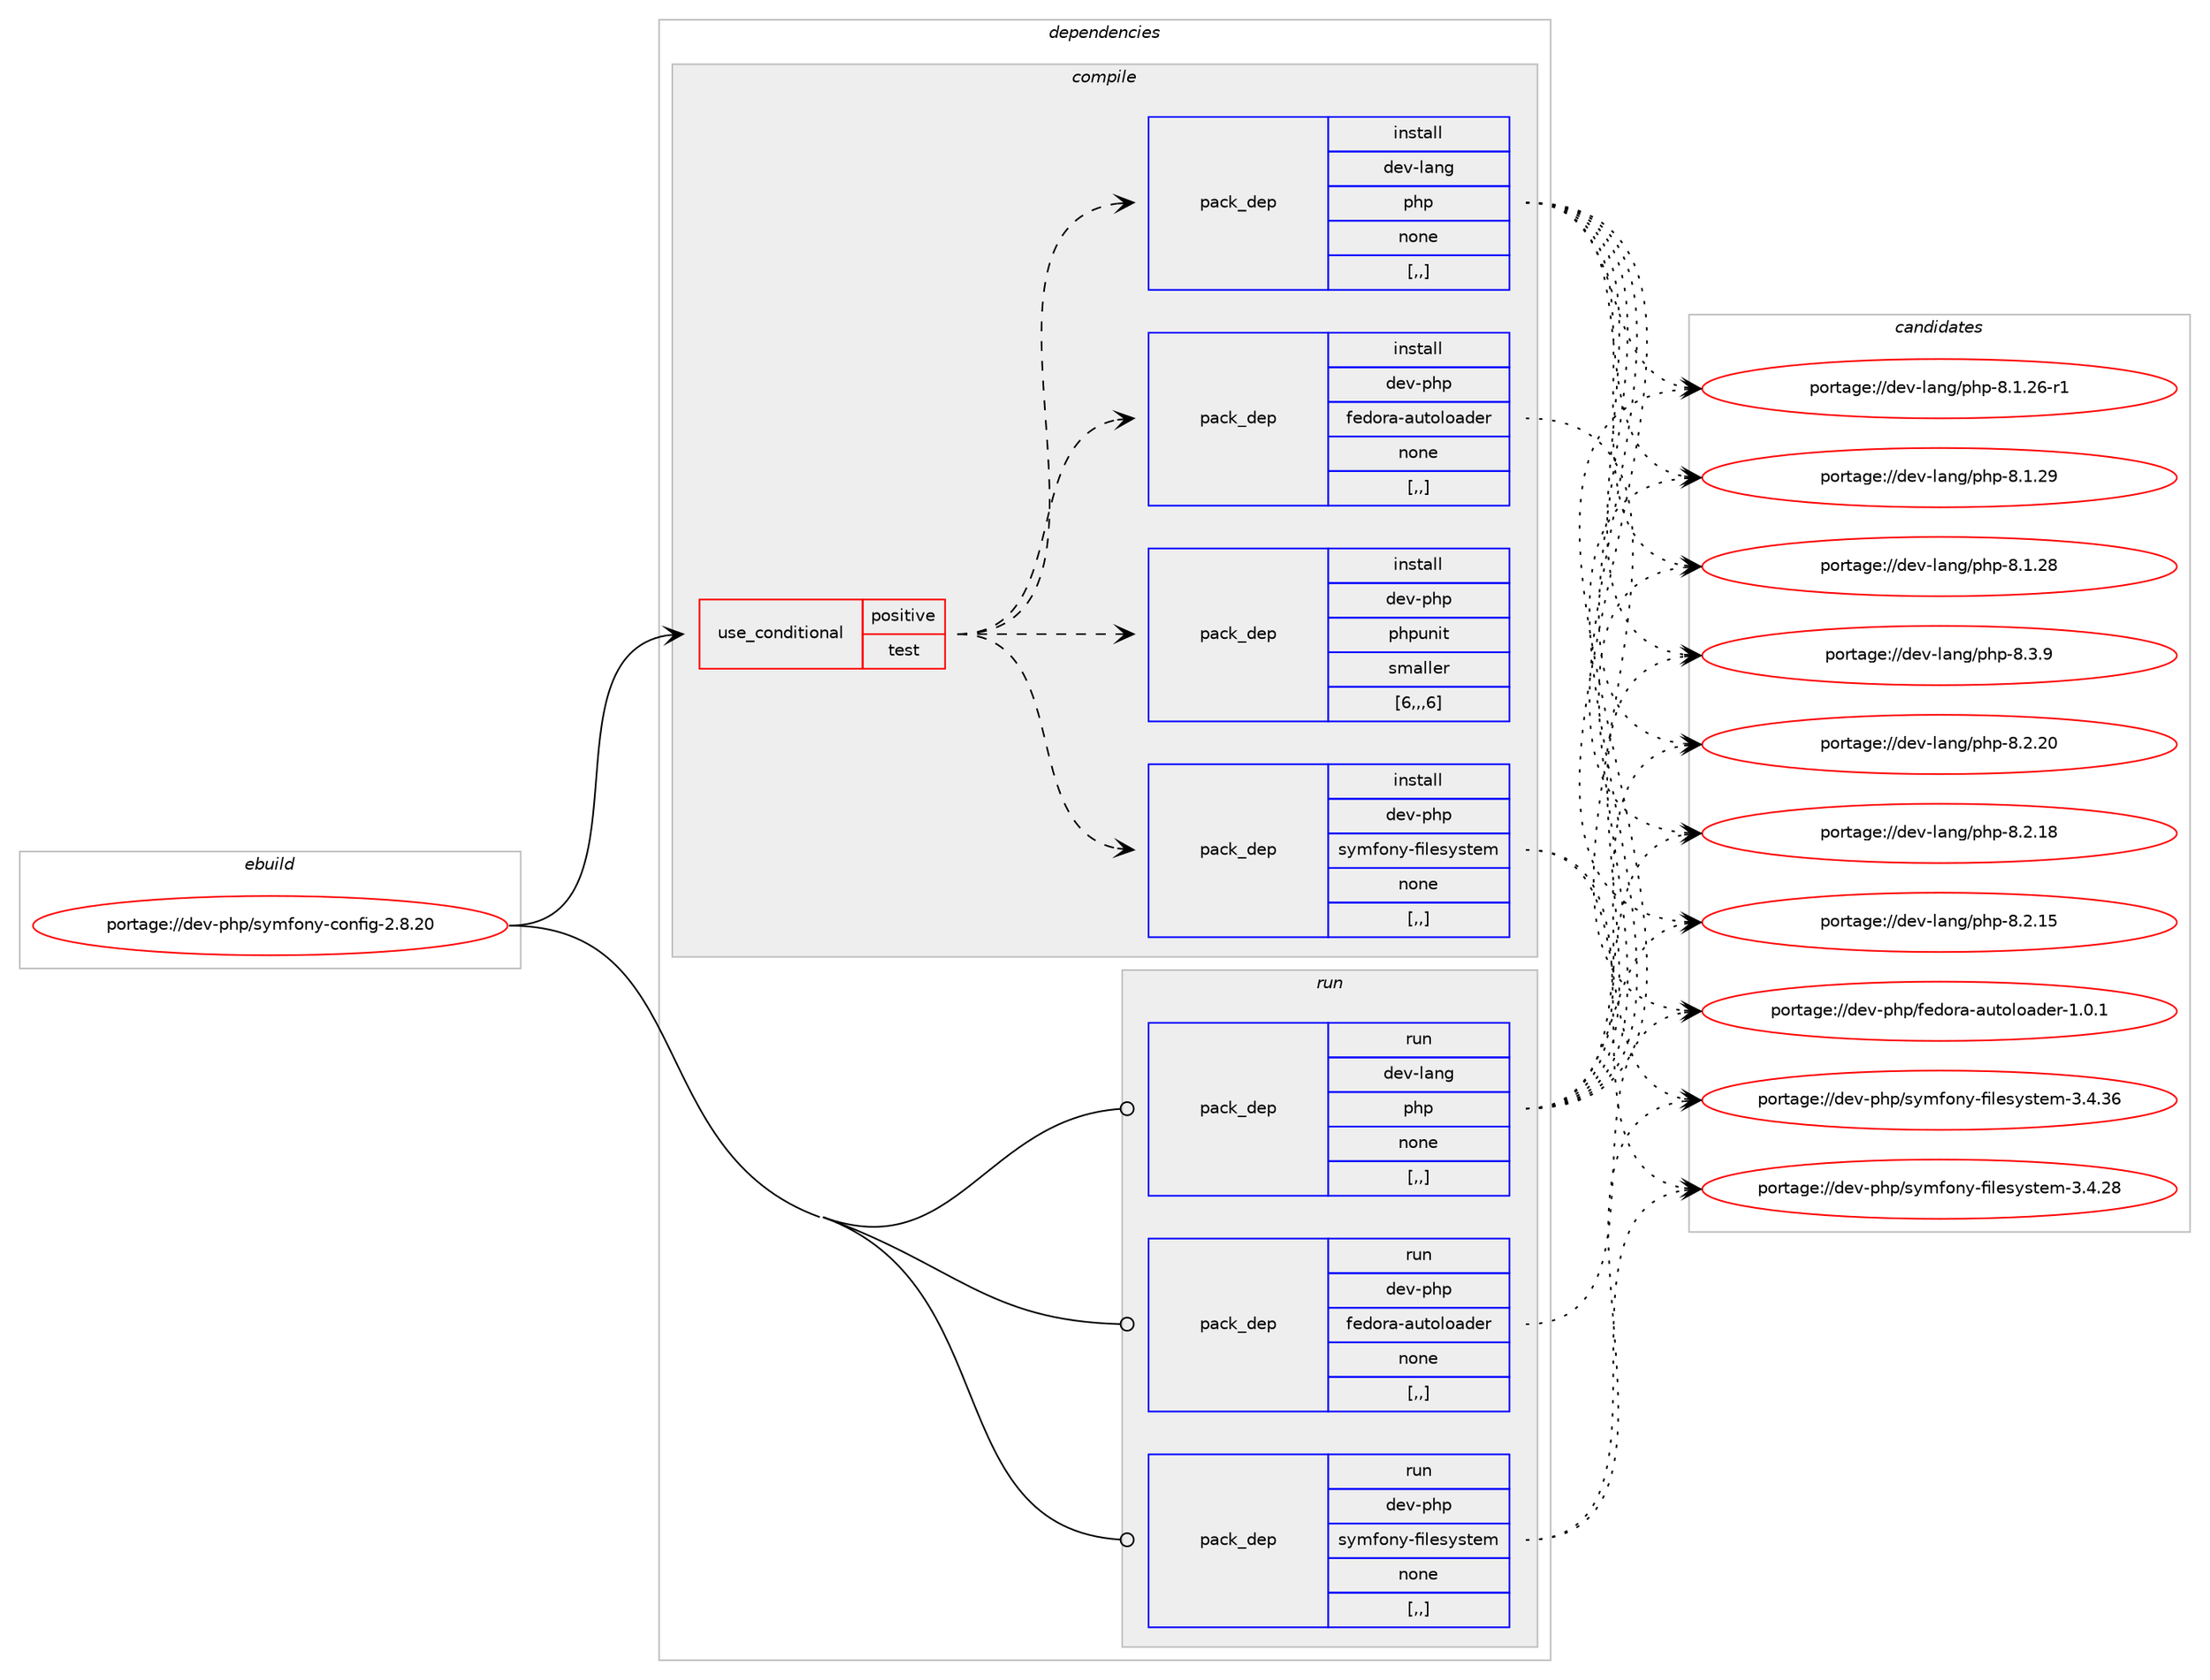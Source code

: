 digraph prolog {

# *************
# Graph options
# *************

newrank=true;
concentrate=true;
compound=true;
graph [rankdir=LR,fontname=Helvetica,fontsize=10,ranksep=1.5];#, ranksep=2.5, nodesep=0.2];
edge  [arrowhead=vee];
node  [fontname=Helvetica,fontsize=10];

# **********
# The ebuild
# **********

subgraph cluster_leftcol {
color=gray;
rank=same;
label=<<i>ebuild</i>>;
id [label="portage://dev-php/symfony-config-2.8.20", color=red, width=4, href="../dev-php/symfony-config-2.8.20.svg"];
}

# ****************
# The dependencies
# ****************

subgraph cluster_midcol {
color=gray;
label=<<i>dependencies</i>>;
subgraph cluster_compile {
fillcolor="#eeeeee";
style=filled;
label=<<i>compile</i>>;
subgraph cond30124 {
dependency139705 [label=<<TABLE BORDER="0" CELLBORDER="1" CELLSPACING="0" CELLPADDING="4"><TR><TD ROWSPAN="3" CELLPADDING="10">use_conditional</TD></TR><TR><TD>positive</TD></TR><TR><TD>test</TD></TR></TABLE>>, shape=none, color=red];
subgraph pack108353 {
dependency139706 [label=<<TABLE BORDER="0" CELLBORDER="1" CELLSPACING="0" CELLPADDING="4" WIDTH="220"><TR><TD ROWSPAN="6" CELLPADDING="30">pack_dep</TD></TR><TR><TD WIDTH="110">install</TD></TR><TR><TD>dev-lang</TD></TR><TR><TD>php</TD></TR><TR><TD>none</TD></TR><TR><TD>[,,]</TD></TR></TABLE>>, shape=none, color=blue];
}
dependency139705:e -> dependency139706:w [weight=20,style="dashed",arrowhead="vee"];
subgraph pack108354 {
dependency139707 [label=<<TABLE BORDER="0" CELLBORDER="1" CELLSPACING="0" CELLPADDING="4" WIDTH="220"><TR><TD ROWSPAN="6" CELLPADDING="30">pack_dep</TD></TR><TR><TD WIDTH="110">install</TD></TR><TR><TD>dev-php</TD></TR><TR><TD>fedora-autoloader</TD></TR><TR><TD>none</TD></TR><TR><TD>[,,]</TD></TR></TABLE>>, shape=none, color=blue];
}
dependency139705:e -> dependency139707:w [weight=20,style="dashed",arrowhead="vee"];
subgraph pack108355 {
dependency139708 [label=<<TABLE BORDER="0" CELLBORDER="1" CELLSPACING="0" CELLPADDING="4" WIDTH="220"><TR><TD ROWSPAN="6" CELLPADDING="30">pack_dep</TD></TR><TR><TD WIDTH="110">install</TD></TR><TR><TD>dev-php</TD></TR><TR><TD>symfony-filesystem</TD></TR><TR><TD>none</TD></TR><TR><TD>[,,]</TD></TR></TABLE>>, shape=none, color=blue];
}
dependency139705:e -> dependency139708:w [weight=20,style="dashed",arrowhead="vee"];
subgraph pack108356 {
dependency139709 [label=<<TABLE BORDER="0" CELLBORDER="1" CELLSPACING="0" CELLPADDING="4" WIDTH="220"><TR><TD ROWSPAN="6" CELLPADDING="30">pack_dep</TD></TR><TR><TD WIDTH="110">install</TD></TR><TR><TD>dev-php</TD></TR><TR><TD>phpunit</TD></TR><TR><TD>smaller</TD></TR><TR><TD>[6,,,6]</TD></TR></TABLE>>, shape=none, color=blue];
}
dependency139705:e -> dependency139709:w [weight=20,style="dashed",arrowhead="vee"];
}
id:e -> dependency139705:w [weight=20,style="solid",arrowhead="vee"];
}
subgraph cluster_compileandrun {
fillcolor="#eeeeee";
style=filled;
label=<<i>compile and run</i>>;
}
subgraph cluster_run {
fillcolor="#eeeeee";
style=filled;
label=<<i>run</i>>;
subgraph pack108357 {
dependency139710 [label=<<TABLE BORDER="0" CELLBORDER="1" CELLSPACING="0" CELLPADDING="4" WIDTH="220"><TR><TD ROWSPAN="6" CELLPADDING="30">pack_dep</TD></TR><TR><TD WIDTH="110">run</TD></TR><TR><TD>dev-lang</TD></TR><TR><TD>php</TD></TR><TR><TD>none</TD></TR><TR><TD>[,,]</TD></TR></TABLE>>, shape=none, color=blue];
}
id:e -> dependency139710:w [weight=20,style="solid",arrowhead="odot"];
subgraph pack108358 {
dependency139711 [label=<<TABLE BORDER="0" CELLBORDER="1" CELLSPACING="0" CELLPADDING="4" WIDTH="220"><TR><TD ROWSPAN="6" CELLPADDING="30">pack_dep</TD></TR><TR><TD WIDTH="110">run</TD></TR><TR><TD>dev-php</TD></TR><TR><TD>fedora-autoloader</TD></TR><TR><TD>none</TD></TR><TR><TD>[,,]</TD></TR></TABLE>>, shape=none, color=blue];
}
id:e -> dependency139711:w [weight=20,style="solid",arrowhead="odot"];
subgraph pack108359 {
dependency139712 [label=<<TABLE BORDER="0" CELLBORDER="1" CELLSPACING="0" CELLPADDING="4" WIDTH="220"><TR><TD ROWSPAN="6" CELLPADDING="30">pack_dep</TD></TR><TR><TD WIDTH="110">run</TD></TR><TR><TD>dev-php</TD></TR><TR><TD>symfony-filesystem</TD></TR><TR><TD>none</TD></TR><TR><TD>[,,]</TD></TR></TABLE>>, shape=none, color=blue];
}
id:e -> dependency139712:w [weight=20,style="solid",arrowhead="odot"];
}
}

# **************
# The candidates
# **************

subgraph cluster_choices {
rank=same;
color=gray;
label=<<i>candidates</i>>;

subgraph choice108353 {
color=black;
nodesep=1;
choice100101118451089711010347112104112455646514657 [label="portage://dev-lang/php-8.3.9", color=red, width=4,href="../dev-lang/php-8.3.9.svg"];
choice10010111845108971101034711210411245564650465048 [label="portage://dev-lang/php-8.2.20", color=red, width=4,href="../dev-lang/php-8.2.20.svg"];
choice10010111845108971101034711210411245564650464956 [label="portage://dev-lang/php-8.2.18", color=red, width=4,href="../dev-lang/php-8.2.18.svg"];
choice10010111845108971101034711210411245564650464953 [label="portage://dev-lang/php-8.2.15", color=red, width=4,href="../dev-lang/php-8.2.15.svg"];
choice10010111845108971101034711210411245564649465057 [label="portage://dev-lang/php-8.1.29", color=red, width=4,href="../dev-lang/php-8.1.29.svg"];
choice10010111845108971101034711210411245564649465056 [label="portage://dev-lang/php-8.1.28", color=red, width=4,href="../dev-lang/php-8.1.28.svg"];
choice100101118451089711010347112104112455646494650544511449 [label="portage://dev-lang/php-8.1.26-r1", color=red, width=4,href="../dev-lang/php-8.1.26-r1.svg"];
dependency139706:e -> choice100101118451089711010347112104112455646514657:w [style=dotted,weight="100"];
dependency139706:e -> choice10010111845108971101034711210411245564650465048:w [style=dotted,weight="100"];
dependency139706:e -> choice10010111845108971101034711210411245564650464956:w [style=dotted,weight="100"];
dependency139706:e -> choice10010111845108971101034711210411245564650464953:w [style=dotted,weight="100"];
dependency139706:e -> choice10010111845108971101034711210411245564649465057:w [style=dotted,weight="100"];
dependency139706:e -> choice10010111845108971101034711210411245564649465056:w [style=dotted,weight="100"];
dependency139706:e -> choice100101118451089711010347112104112455646494650544511449:w [style=dotted,weight="100"];
}
subgraph choice108354 {
color=black;
nodesep=1;
choice100101118451121041124710210110011111497459711711611110811197100101114454946484649 [label="portage://dev-php/fedora-autoloader-1.0.1", color=red, width=4,href="../dev-php/fedora-autoloader-1.0.1.svg"];
dependency139707:e -> choice100101118451121041124710210110011111497459711711611110811197100101114454946484649:w [style=dotted,weight="100"];
}
subgraph choice108355 {
color=black;
nodesep=1;
choice10010111845112104112471151211091021111101214510210510810111512111511610110945514652465154 [label="portage://dev-php/symfony-filesystem-3.4.36", color=red, width=4,href="../dev-php/symfony-filesystem-3.4.36.svg"];
choice10010111845112104112471151211091021111101214510210510810111512111511610110945514652465056 [label="portage://dev-php/symfony-filesystem-3.4.28", color=red, width=4,href="../dev-php/symfony-filesystem-3.4.28.svg"];
dependency139708:e -> choice10010111845112104112471151211091021111101214510210510810111512111511610110945514652465154:w [style=dotted,weight="100"];
dependency139708:e -> choice10010111845112104112471151211091021111101214510210510810111512111511610110945514652465056:w [style=dotted,weight="100"];
}
subgraph choice108356 {
color=black;
nodesep=1;
}
subgraph choice108357 {
color=black;
nodesep=1;
choice100101118451089711010347112104112455646514657 [label="portage://dev-lang/php-8.3.9", color=red, width=4,href="../dev-lang/php-8.3.9.svg"];
choice10010111845108971101034711210411245564650465048 [label="portage://dev-lang/php-8.2.20", color=red, width=4,href="../dev-lang/php-8.2.20.svg"];
choice10010111845108971101034711210411245564650464956 [label="portage://dev-lang/php-8.2.18", color=red, width=4,href="../dev-lang/php-8.2.18.svg"];
choice10010111845108971101034711210411245564650464953 [label="portage://dev-lang/php-8.2.15", color=red, width=4,href="../dev-lang/php-8.2.15.svg"];
choice10010111845108971101034711210411245564649465057 [label="portage://dev-lang/php-8.1.29", color=red, width=4,href="../dev-lang/php-8.1.29.svg"];
choice10010111845108971101034711210411245564649465056 [label="portage://dev-lang/php-8.1.28", color=red, width=4,href="../dev-lang/php-8.1.28.svg"];
choice100101118451089711010347112104112455646494650544511449 [label="portage://dev-lang/php-8.1.26-r1", color=red, width=4,href="../dev-lang/php-8.1.26-r1.svg"];
dependency139710:e -> choice100101118451089711010347112104112455646514657:w [style=dotted,weight="100"];
dependency139710:e -> choice10010111845108971101034711210411245564650465048:w [style=dotted,weight="100"];
dependency139710:e -> choice10010111845108971101034711210411245564650464956:w [style=dotted,weight="100"];
dependency139710:e -> choice10010111845108971101034711210411245564650464953:w [style=dotted,weight="100"];
dependency139710:e -> choice10010111845108971101034711210411245564649465057:w [style=dotted,weight="100"];
dependency139710:e -> choice10010111845108971101034711210411245564649465056:w [style=dotted,weight="100"];
dependency139710:e -> choice100101118451089711010347112104112455646494650544511449:w [style=dotted,weight="100"];
}
subgraph choice108358 {
color=black;
nodesep=1;
choice100101118451121041124710210110011111497459711711611110811197100101114454946484649 [label="portage://dev-php/fedora-autoloader-1.0.1", color=red, width=4,href="../dev-php/fedora-autoloader-1.0.1.svg"];
dependency139711:e -> choice100101118451121041124710210110011111497459711711611110811197100101114454946484649:w [style=dotted,weight="100"];
}
subgraph choice108359 {
color=black;
nodesep=1;
choice10010111845112104112471151211091021111101214510210510810111512111511610110945514652465154 [label="portage://dev-php/symfony-filesystem-3.4.36", color=red, width=4,href="../dev-php/symfony-filesystem-3.4.36.svg"];
choice10010111845112104112471151211091021111101214510210510810111512111511610110945514652465056 [label="portage://dev-php/symfony-filesystem-3.4.28", color=red, width=4,href="../dev-php/symfony-filesystem-3.4.28.svg"];
dependency139712:e -> choice10010111845112104112471151211091021111101214510210510810111512111511610110945514652465154:w [style=dotted,weight="100"];
dependency139712:e -> choice10010111845112104112471151211091021111101214510210510810111512111511610110945514652465056:w [style=dotted,weight="100"];
}
}

}
